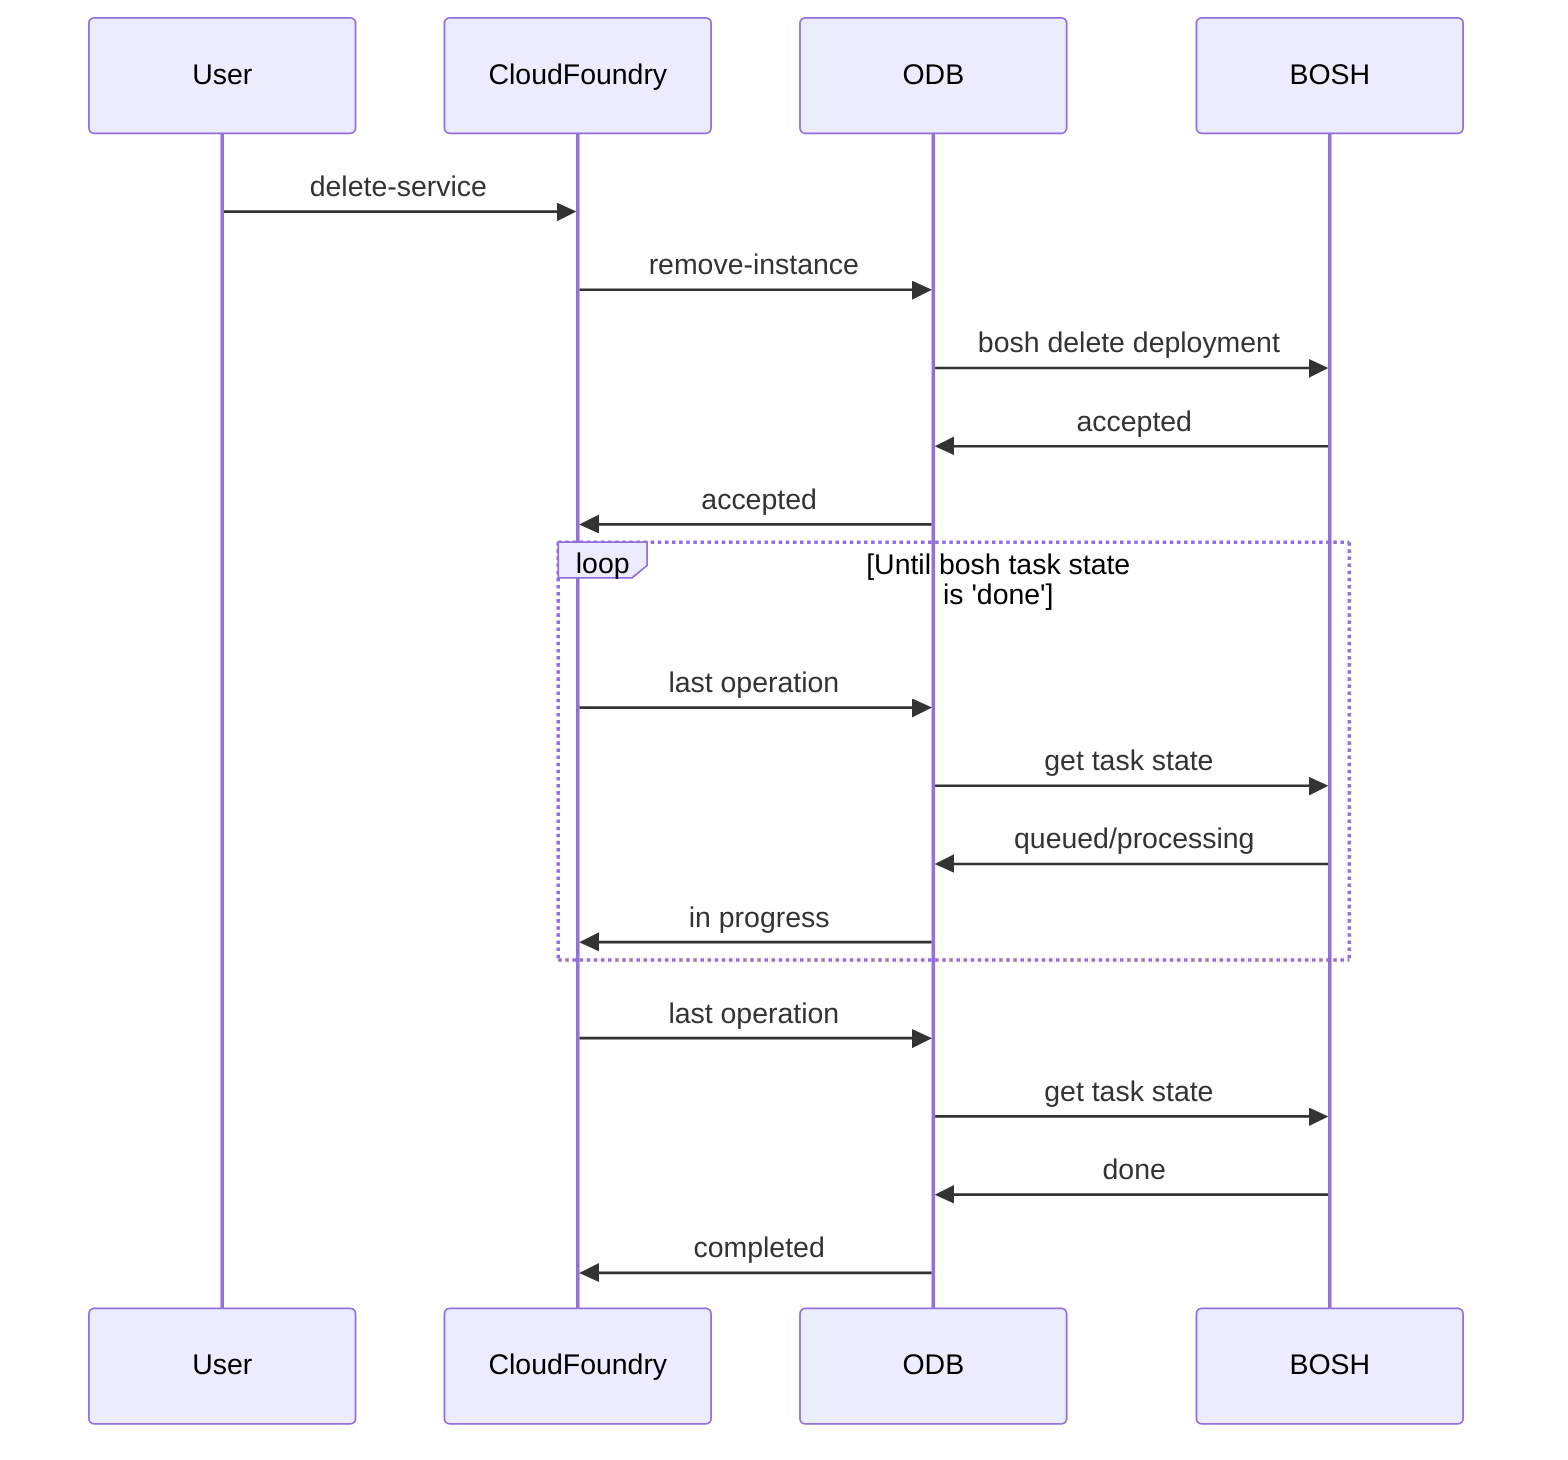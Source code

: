sequenceDiagram
  User->>CloudFoundry:delete-service
  CloudFoundry->>ODB:remove-instance
  ODB->>BOSH:bosh delete deployment
  BOSH->>ODB:accepted
  ODB->>CloudFoundry:accepted
  loop Until bosh task state is 'done'
    CloudFoundry->>ODB:last operation
    ODB->>BOSH:get task state
    BOSH->>ODB:queued/processing
    ODB->>CloudFoundry:in progress
  end
  CloudFoundry->>ODB:last operation
  ODB->>BOSH:get task state
  BOSH->>ODB:done
  ODB->>CloudFoundry:completed